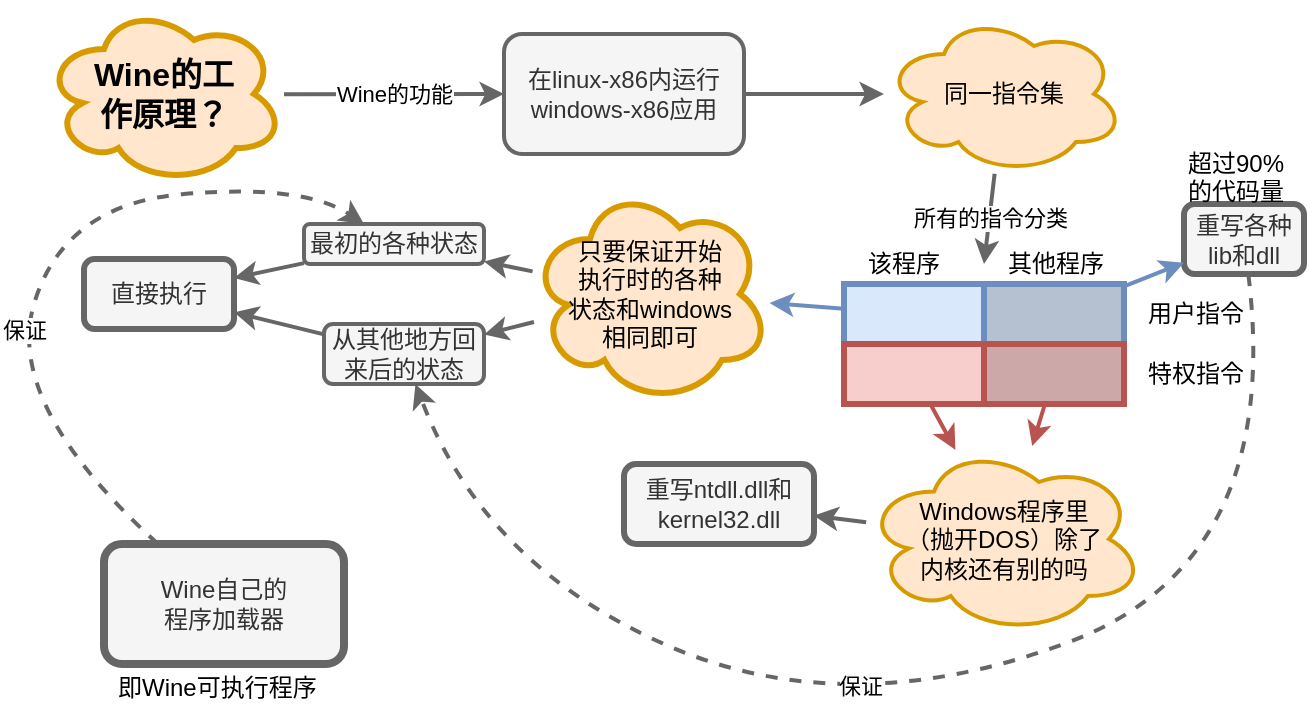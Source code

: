 <mxfile version="10.8.0" type="device"><diagram id="t1AslwUwVEPbt9chycCW" name="Page-1"><mxGraphModel dx="464" dy="297" grid="1" gridSize="10" guides="1" tooltips="1" connect="1" arrows="1" fold="1" page="1" pageScale="1" pageWidth="850" pageHeight="1100" math="0" shadow="0"><root><mxCell id="0"/><mxCell id="1" parent="0"/><mxCell id="K448Ihz5dgFNy6iBRMWM-1" value="&lt;b style=&quot;font-size: 16px&quot;&gt;Wine的工&lt;br&gt;作原理？&lt;/b&gt;&lt;br&gt;" style="ellipse;shape=cloud;whiteSpace=wrap;html=1;fillColor=#ffe6cc;strokeColor=#d79b00;strokeWidth=3;" vertex="1" parent="1"><mxGeometry x="90" y="20" width="120" height="90" as="geometry"/></mxCell><mxCell id="K448Ihz5dgFNy6iBRMWM-2" value="在linux-x86内运行windows-x86应用" style="rounded=1;whiteSpace=wrap;html=1;strokeWidth=2;fillColor=#f5f5f5;strokeColor=#666666;fontColor=#333333;" vertex="1" parent="1"><mxGeometry x="320" y="35" width="120" height="60" as="geometry"/></mxCell><mxCell id="K448Ihz5dgFNy6iBRMWM-3" value="Wine的功能" style="endArrow=classic;html=1;strokeWidth=2;fillColor=#f5f5f5;strokeColor=#666666;" edge="1" parent="1" source="K448Ihz5dgFNy6iBRMWM-1" target="K448Ihz5dgFNy6iBRMWM-2"><mxGeometry width="50" height="50" relative="1" as="geometry"><mxPoint x="250" y="190" as="sourcePoint"/><mxPoint x="300" y="140" as="targetPoint"/></mxGeometry></mxCell><mxCell id="K448Ihz5dgFNy6iBRMWM-6" value="&lt;span&gt;同一指令集&lt;/span&gt;" style="ellipse;shape=cloud;whiteSpace=wrap;html=1;strokeWidth=2;fillColor=#ffe6cc;strokeColor=#d79b00;" vertex="1" parent="1"><mxGeometry x="510" y="25" width="120" height="80" as="geometry"/></mxCell><mxCell id="K448Ihz5dgFNy6iBRMWM-7" value="" style="endArrow=classic;html=1;strokeWidth=2;fillColor=#f5f5f5;strokeColor=#666666;" edge="1" parent="1" source="K448Ihz5dgFNy6iBRMWM-2" target="K448Ihz5dgFNy6iBRMWM-6"><mxGeometry width="50" height="50" relative="1" as="geometry"><mxPoint x="350" y="200" as="sourcePoint"/><mxPoint x="400" y="150" as="targetPoint"/></mxGeometry></mxCell><mxCell id="K448Ihz5dgFNy6iBRMWM-33" value="" style="group" vertex="1" connectable="0" parent="1"><mxGeometry x="490" y="140" width="210" height="80" as="geometry"/></mxCell><mxCell id="K448Ihz5dgFNy6iBRMWM-23" value="" style="rounded=0;whiteSpace=wrap;html=1;strokeWidth=3;fillColor=#dae8fc;strokeColor=#6c8ebf;" vertex="1" parent="K448Ihz5dgFNy6iBRMWM-33"><mxGeometry y="20" width="70" height="30" as="geometry"/></mxCell><mxCell id="K448Ihz5dgFNy6iBRMWM-24" value="" style="rounded=0;whiteSpace=wrap;html=1;strokeWidth=3;fillColor=#f8cecc;strokeColor=#b85450;" vertex="1" parent="K448Ihz5dgFNy6iBRMWM-33"><mxGeometry y="50" width="70" height="30" as="geometry"/></mxCell><mxCell id="K448Ihz5dgFNy6iBRMWM-25" value="用户指令" style="text;html=1;resizable=0;points=[];autosize=1;align=left;verticalAlign=top;spacingTop=-4;" vertex="1" parent="K448Ihz5dgFNy6iBRMWM-33"><mxGeometry x="150" y="25" width="60" height="20" as="geometry"/></mxCell><mxCell id="K448Ihz5dgFNy6iBRMWM-26" value="特权指令" style="text;html=1;resizable=0;points=[];autosize=1;align=left;verticalAlign=top;spacingTop=-4;" vertex="1" parent="K448Ihz5dgFNy6iBRMWM-33"><mxGeometry x="150" y="55" width="60" height="20" as="geometry"/></mxCell><mxCell id="K448Ihz5dgFNy6iBRMWM-27" value="" style="rounded=0;whiteSpace=wrap;html=1;strokeWidth=3;fillColor=#B5C1D1;strokeColor=#6c8ebf;" vertex="1" parent="K448Ihz5dgFNy6iBRMWM-33"><mxGeometry x="70" y="20" width="70" height="30" as="geometry"/></mxCell><mxCell id="K448Ihz5dgFNy6iBRMWM-28" value="" style="rounded=0;whiteSpace=wrap;html=1;strokeWidth=3;fillColor=#CCA9A8;strokeColor=#b85450;" vertex="1" parent="K448Ihz5dgFNy6iBRMWM-33"><mxGeometry x="70" y="50" width="70" height="30" as="geometry"/></mxCell><mxCell id="K448Ihz5dgFNy6iBRMWM-29" value="该程序" style="text;html=1;resizable=0;points=[];autosize=1;align=left;verticalAlign=top;spacingTop=-4;" vertex="1" parent="K448Ihz5dgFNy6iBRMWM-33"><mxGeometry x="10" width="50" height="20" as="geometry"/></mxCell><mxCell id="K448Ihz5dgFNy6iBRMWM-30" value="其他程序" style="text;html=1;resizable=0;points=[];autosize=1;align=left;verticalAlign=top;spacingTop=-4;" vertex="1" parent="K448Ihz5dgFNy6iBRMWM-33"><mxGeometry x="80" width="60" height="20" as="geometry"/></mxCell><mxCell id="K448Ihz5dgFNy6iBRMWM-34" value="所有的指令分类" style="endArrow=classic;html=1;strokeWidth=2;fillColor=#f5f5f5;strokeColor=#666666;" edge="1" parent="1" source="K448Ihz5dgFNy6iBRMWM-6"><mxGeometry width="50" height="50" relative="1" as="geometry"><mxPoint x="390" y="170" as="sourcePoint"/><mxPoint x="560" y="150" as="targetPoint"/></mxGeometry></mxCell><mxCell id="K448Ihz5dgFNy6iBRMWM-35" value="直接执行" style="rounded=1;whiteSpace=wrap;html=1;strokeWidth=3;fillColor=#f5f5f5;strokeColor=#666666;fontColor=#333333;" vertex="1" parent="1"><mxGeometry x="110" y="147.5" width="75" height="35" as="geometry"/></mxCell><mxCell id="K448Ihz5dgFNy6iBRMWM-36" value="" style="endArrow=classic;html=1;strokeWidth=2;fillColor=#dae8fc;strokeColor=#6c8ebf;" edge="1" parent="1" source="K448Ihz5dgFNy6iBRMWM-23" target="K448Ihz5dgFNy6iBRMWM-37"><mxGeometry width="50" height="50" relative="1" as="geometry"><mxPoint x="420" y="200" as="sourcePoint"/><mxPoint x="470" y="150" as="targetPoint"/></mxGeometry></mxCell><mxCell id="K448Ihz5dgFNy6iBRMWM-37" value="只要保证开始&lt;br&gt;执行时的各种&lt;br&gt;状态和windows&lt;br&gt;相同即可" style="ellipse;shape=cloud;whiteSpace=wrap;html=1;strokeWidth=3;fillColor=#ffe6cc;strokeColor=#d79b00;" vertex="1" parent="1"><mxGeometry x="333" y="110" width="120" height="110" as="geometry"/></mxCell><mxCell id="K448Ihz5dgFNy6iBRMWM-39" value="最初的各种状态" style="rounded=1;whiteSpace=wrap;html=1;strokeWidth=2;fillColor=#f5f5f5;strokeColor=#666666;fontColor=#333333;" vertex="1" parent="1"><mxGeometry x="220" y="130" width="90" height="20" as="geometry"/></mxCell><mxCell id="K448Ihz5dgFNy6iBRMWM-40" value="从其他地方回来后的状态" style="rounded=1;whiteSpace=wrap;html=1;strokeWidth=2;fillColor=#f5f5f5;strokeColor=#666666;fontColor=#333333;" vertex="1" parent="1"><mxGeometry x="230" y="180" width="80" height="30" as="geometry"/></mxCell><mxCell id="K448Ihz5dgFNy6iBRMWM-41" value="" style="endArrow=classic;html=1;strokeWidth=2;fillColor=#f5f5f5;strokeColor=#666666;" edge="1" parent="1" source="K448Ihz5dgFNy6iBRMWM-37" target="K448Ihz5dgFNy6iBRMWM-39"><mxGeometry width="50" height="50" relative="1" as="geometry"><mxPoint x="210" y="260" as="sourcePoint"/><mxPoint x="260" y="210" as="targetPoint"/></mxGeometry></mxCell><mxCell id="K448Ihz5dgFNy6iBRMWM-42" value="" style="endArrow=classic;html=1;strokeWidth=2;fillColor=#f5f5f5;strokeColor=#666666;" edge="1" parent="1" source="K448Ihz5dgFNy6iBRMWM-37" target="K448Ihz5dgFNy6iBRMWM-40"><mxGeometry width="50" height="50" relative="1" as="geometry"><mxPoint x="240" y="310" as="sourcePoint"/><mxPoint x="290" y="260" as="targetPoint"/></mxGeometry></mxCell><mxCell id="K448Ihz5dgFNy6iBRMWM-43" value="" style="endArrow=classic;html=1;strokeWidth=2;fillColor=#f5f5f5;strokeColor=#666666;" edge="1" parent="1" source="K448Ihz5dgFNy6iBRMWM-39" target="K448Ihz5dgFNy6iBRMWM-35"><mxGeometry width="50" height="50" relative="1" as="geometry"><mxPoint x="190" y="250" as="sourcePoint"/><mxPoint x="240" y="200" as="targetPoint"/></mxGeometry></mxCell><mxCell id="K448Ihz5dgFNy6iBRMWM-44" value="" style="endArrow=classic;html=1;strokeWidth=2;fillColor=#f5f5f5;strokeColor=#666666;" edge="1" parent="1" source="K448Ihz5dgFNy6iBRMWM-40" target="K448Ihz5dgFNy6iBRMWM-35"><mxGeometry width="50" height="50" relative="1" as="geometry"><mxPoint x="150" y="280" as="sourcePoint"/><mxPoint x="150" y="220" as="targetPoint"/></mxGeometry></mxCell><mxCell id="K448Ihz5dgFNy6iBRMWM-45" value="Windows程序里&lt;br&gt;（抛开DOS）除了&lt;br&gt;内核还有别的吗" style="ellipse;shape=cloud;whiteSpace=wrap;html=1;strokeWidth=2;fillColor=#ffe6cc;strokeColor=#d79b00;" vertex="1" parent="1"><mxGeometry x="500" y="240" width="140" height="95" as="geometry"/></mxCell><mxCell id="K448Ihz5dgFNy6iBRMWM-47" value="" style="endArrow=classic;html=1;strokeWidth=2;fillColor=#f8cecc;strokeColor=#b85450;" edge="1" parent="1" source="K448Ihz5dgFNy6iBRMWM-24" target="K448Ihz5dgFNy6iBRMWM-45"><mxGeometry width="50" height="50" relative="1" as="geometry"><mxPoint x="610" y="310" as="sourcePoint"/><mxPoint x="660" y="260" as="targetPoint"/></mxGeometry></mxCell><mxCell id="K448Ihz5dgFNy6iBRMWM-48" value="" style="endArrow=classic;html=1;strokeWidth=2;fillColor=#f8cecc;strokeColor=#b85450;" edge="1" parent="1" source="K448Ihz5dgFNy6iBRMWM-28" target="K448Ihz5dgFNy6iBRMWM-45"><mxGeometry width="50" height="50" relative="1" as="geometry"><mxPoint x="630" y="330" as="sourcePoint"/><mxPoint x="680" y="280" as="targetPoint"/></mxGeometry></mxCell><mxCell id="K448Ihz5dgFNy6iBRMWM-50" value="重写ntdll.dll和kernel32.dll" style="rounded=1;whiteSpace=wrap;html=1;strokeWidth=3;fillColor=#f5f5f5;strokeColor=#666666;fontColor=#333333;" vertex="1" parent="1"><mxGeometry x="380" y="250" width="95" height="40" as="geometry"/></mxCell><mxCell id="K448Ihz5dgFNy6iBRMWM-51" value="" style="endArrow=classic;html=1;strokeWidth=2;fillColor=#f5f5f5;strokeColor=#666666;" edge="1" parent="1" source="K448Ihz5dgFNy6iBRMWM-45" target="K448Ihz5dgFNy6iBRMWM-50"><mxGeometry width="50" height="50" relative="1" as="geometry"><mxPoint x="260" y="390" as="sourcePoint"/><mxPoint x="310" y="340" as="targetPoint"/></mxGeometry></mxCell><mxCell id="K448Ihz5dgFNy6iBRMWM-52" value="重写各种lib和dll" style="rounded=1;whiteSpace=wrap;html=1;strokeWidth=3;fillColor=#f5f5f5;strokeColor=#666666;fontColor=#333333;" vertex="1" parent="1"><mxGeometry x="660" y="120" width="60" height="35" as="geometry"/></mxCell><mxCell id="K448Ihz5dgFNy6iBRMWM-53" value="" style="endArrow=classic;html=1;strokeWidth=2;fillColor=#dae8fc;strokeColor=#6c8ebf;" edge="1" parent="1" source="K448Ihz5dgFNy6iBRMWM-27" target="K448Ihz5dgFNy6iBRMWM-52"><mxGeometry width="50" height="50" relative="1" as="geometry"><mxPoint x="730" y="260" as="sourcePoint"/><mxPoint x="780" y="210" as="targetPoint"/></mxGeometry></mxCell><mxCell id="K448Ihz5dgFNy6iBRMWM-54" value="保证" style="curved=1;endArrow=classic;html=1;strokeWidth=2;fillColor=#f5f5f5;strokeColor=#666666;dashed=1;" edge="1" parent="1" source="K448Ihz5dgFNy6iBRMWM-52" target="K448Ihz5dgFNy6iBRMWM-40"><mxGeometry x="0.088" y="-15" width="50" height="50" relative="1" as="geometry"><mxPoint x="290" y="290" as="sourcePoint"/><mxPoint x="340" y="240" as="targetPoint"/><Array as="points"><mxPoint x="710" y="300"/><mxPoint x="490" y="380"/><mxPoint x="310" y="300"/></Array><mxPoint as="offset"/></mxGeometry></mxCell><mxCell id="K448Ihz5dgFNy6iBRMWM-55" value="Wine自己的&lt;br&gt;程序加载器" style="rounded=1;whiteSpace=wrap;html=1;strokeWidth=4;fillColor=#f5f5f5;strokeColor=#666666;fontColor=#333333;" vertex="1" parent="1"><mxGeometry x="120" y="290" width="120" height="60" as="geometry"/></mxCell><mxCell id="K448Ihz5dgFNy6iBRMWM-56" value="保证" style="curved=1;endArrow=classic;html=1;strokeWidth=2;dashed=1;fillColor=#f5f5f5;strokeColor=#666666;" edge="1" parent="1" source="K448Ihz5dgFNy6iBRMWM-55" target="K448Ihz5dgFNy6iBRMWM-39"><mxGeometry x="-0.223" y="1" width="50" height="50" relative="1" as="geometry"><mxPoint x="110" y="270" as="sourcePoint"/><mxPoint x="160" y="220" as="targetPoint"/><Array as="points"><mxPoint x="70" y="220"/><mxPoint x="100" y="120"/><mxPoint x="220" y="110"/></Array><mxPoint as="offset"/></mxGeometry></mxCell><mxCell id="K448Ihz5dgFNy6iBRMWM-57" value="超过90%&lt;br&gt;的代码量" style="text;html=1;resizable=0;points=[];autosize=1;align=left;verticalAlign=top;spacingTop=-4;" vertex="1" parent="1"><mxGeometry x="660" y="90" width="60" height="30" as="geometry"/></mxCell><mxCell id="K448Ihz5dgFNy6iBRMWM-59" value="即Wine可执行程序" style="text;html=1;resizable=0;points=[];autosize=1;align=left;verticalAlign=top;spacingTop=-4;" vertex="1" parent="1"><mxGeometry x="125" y="352" width="110" height="20" as="geometry"/></mxCell></root></mxGraphModel></diagram></mxfile>